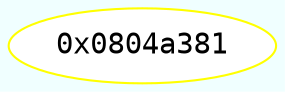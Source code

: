 digraph code {
	graph [bgcolor=azure fontsize=8 fontname="Courier" splines="ortho"];
	node [fillcolor=gray style=filled];
	edge [arrowhead="normal"];
	"0x0804a381" [URL="sym.negate/0x0804a381", fillcolor="white",color="yellow", fontname="Courier",label="0x0804a381"]
}
